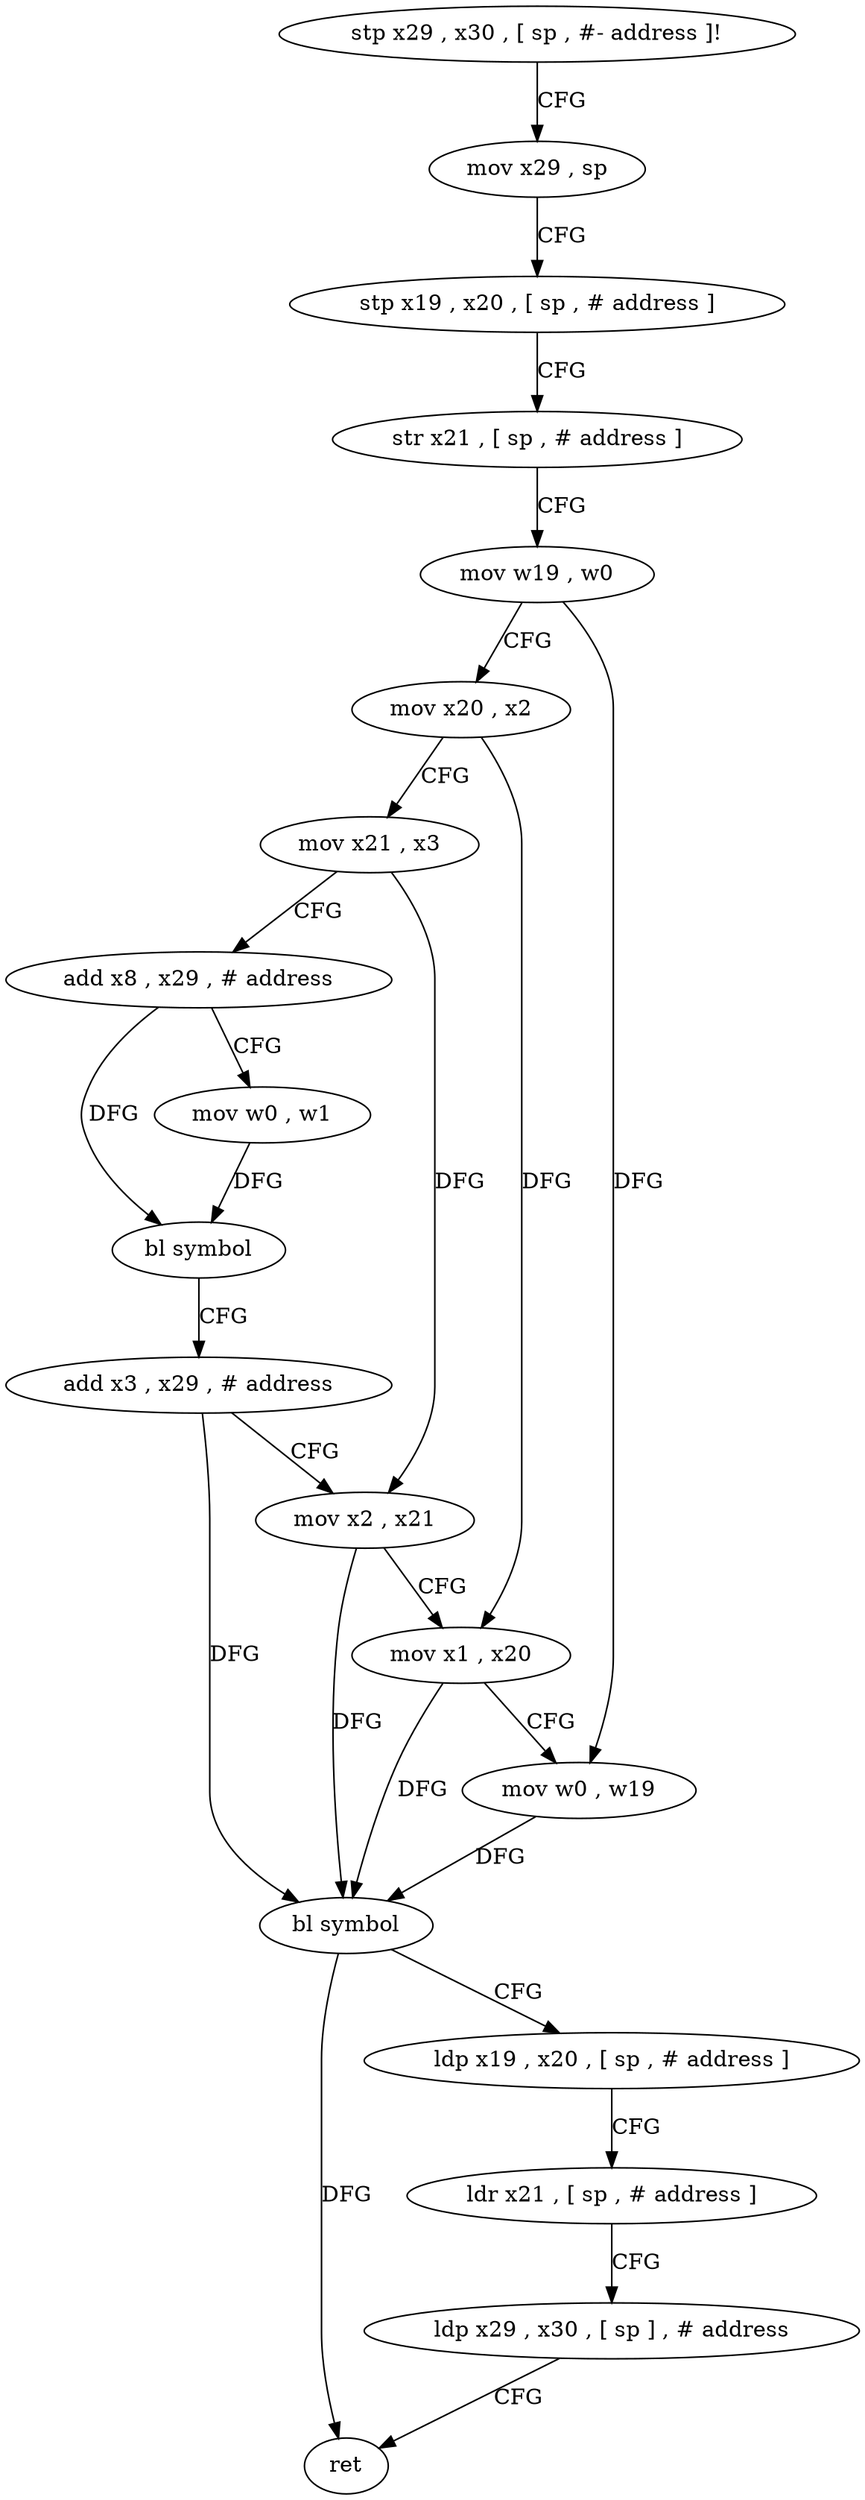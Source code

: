 digraph "func" {
"4318200" [label = "stp x29 , x30 , [ sp , #- address ]!" ]
"4318204" [label = "mov x29 , sp" ]
"4318208" [label = "stp x19 , x20 , [ sp , # address ]" ]
"4318212" [label = "str x21 , [ sp , # address ]" ]
"4318216" [label = "mov w19 , w0" ]
"4318220" [label = "mov x20 , x2" ]
"4318224" [label = "mov x21 , x3" ]
"4318228" [label = "add x8 , x29 , # address" ]
"4318232" [label = "mov w0 , w1" ]
"4318236" [label = "bl symbol" ]
"4318240" [label = "add x3 , x29 , # address" ]
"4318244" [label = "mov x2 , x21" ]
"4318248" [label = "mov x1 , x20" ]
"4318252" [label = "mov w0 , w19" ]
"4318256" [label = "bl symbol" ]
"4318260" [label = "ldp x19 , x20 , [ sp , # address ]" ]
"4318264" [label = "ldr x21 , [ sp , # address ]" ]
"4318268" [label = "ldp x29 , x30 , [ sp ] , # address" ]
"4318272" [label = "ret" ]
"4318200" -> "4318204" [ label = "CFG" ]
"4318204" -> "4318208" [ label = "CFG" ]
"4318208" -> "4318212" [ label = "CFG" ]
"4318212" -> "4318216" [ label = "CFG" ]
"4318216" -> "4318220" [ label = "CFG" ]
"4318216" -> "4318252" [ label = "DFG" ]
"4318220" -> "4318224" [ label = "CFG" ]
"4318220" -> "4318248" [ label = "DFG" ]
"4318224" -> "4318228" [ label = "CFG" ]
"4318224" -> "4318244" [ label = "DFG" ]
"4318228" -> "4318232" [ label = "CFG" ]
"4318228" -> "4318236" [ label = "DFG" ]
"4318232" -> "4318236" [ label = "DFG" ]
"4318236" -> "4318240" [ label = "CFG" ]
"4318240" -> "4318244" [ label = "CFG" ]
"4318240" -> "4318256" [ label = "DFG" ]
"4318244" -> "4318248" [ label = "CFG" ]
"4318244" -> "4318256" [ label = "DFG" ]
"4318248" -> "4318252" [ label = "CFG" ]
"4318248" -> "4318256" [ label = "DFG" ]
"4318252" -> "4318256" [ label = "DFG" ]
"4318256" -> "4318260" [ label = "CFG" ]
"4318256" -> "4318272" [ label = "DFG" ]
"4318260" -> "4318264" [ label = "CFG" ]
"4318264" -> "4318268" [ label = "CFG" ]
"4318268" -> "4318272" [ label = "CFG" ]
}

